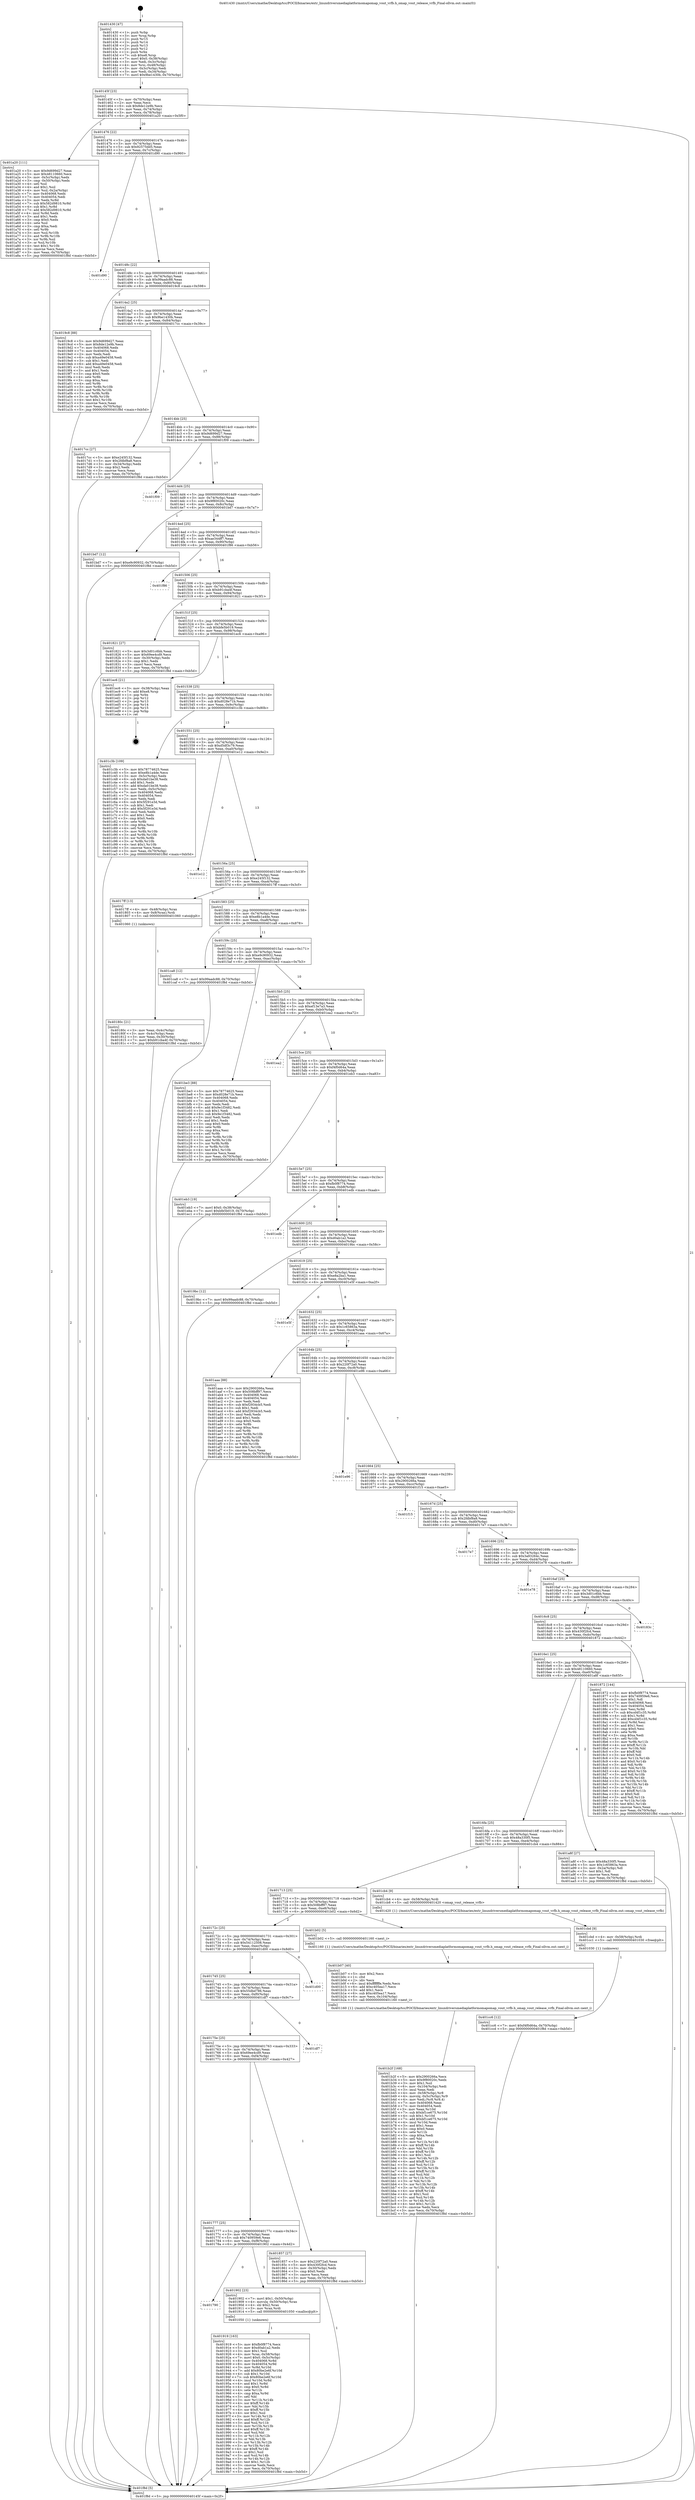 digraph "0x401430" {
  label = "0x401430 (/mnt/c/Users/mathe/Desktop/tcc/POCII/binaries/extr_linuxdriversmediaplatformomapomap_vout_vrfb.h_omap_vout_release_vrfb_Final-ollvm.out::main(0))"
  labelloc = "t"
  node[shape=record]

  Entry [label="",width=0.3,height=0.3,shape=circle,fillcolor=black,style=filled]
  "0x40145f" [label="{
     0x40145f [23]\l
     | [instrs]\l
     &nbsp;&nbsp;0x40145f \<+3\>: mov -0x70(%rbp),%eax\l
     &nbsp;&nbsp;0x401462 \<+2\>: mov %eax,%ecx\l
     &nbsp;&nbsp;0x401464 \<+6\>: sub $0x8de12e9b,%ecx\l
     &nbsp;&nbsp;0x40146a \<+3\>: mov %eax,-0x74(%rbp)\l
     &nbsp;&nbsp;0x40146d \<+3\>: mov %ecx,-0x78(%rbp)\l
     &nbsp;&nbsp;0x401470 \<+6\>: je 0000000000401a20 \<main+0x5f0\>\l
  }"]
  "0x401a20" [label="{
     0x401a20 [111]\l
     | [instrs]\l
     &nbsp;&nbsp;0x401a20 \<+5\>: mov $0x9d699d27,%eax\l
     &nbsp;&nbsp;0x401a25 \<+5\>: mov $0x48110660,%ecx\l
     &nbsp;&nbsp;0x401a2a \<+3\>: mov -0x5c(%rbp),%edx\l
     &nbsp;&nbsp;0x401a2d \<+3\>: cmp -0x50(%rbp),%edx\l
     &nbsp;&nbsp;0x401a30 \<+4\>: setl %sil\l
     &nbsp;&nbsp;0x401a34 \<+4\>: and $0x1,%sil\l
     &nbsp;&nbsp;0x401a38 \<+4\>: mov %sil,-0x2a(%rbp)\l
     &nbsp;&nbsp;0x401a3c \<+7\>: mov 0x404068,%edx\l
     &nbsp;&nbsp;0x401a43 \<+7\>: mov 0x404054,%edi\l
     &nbsp;&nbsp;0x401a4a \<+3\>: mov %edx,%r8d\l
     &nbsp;&nbsp;0x401a4d \<+7\>: sub $0x582d9810,%r8d\l
     &nbsp;&nbsp;0x401a54 \<+4\>: sub $0x1,%r8d\l
     &nbsp;&nbsp;0x401a58 \<+7\>: add $0x582d9810,%r8d\l
     &nbsp;&nbsp;0x401a5f \<+4\>: imul %r8d,%edx\l
     &nbsp;&nbsp;0x401a63 \<+3\>: and $0x1,%edx\l
     &nbsp;&nbsp;0x401a66 \<+3\>: cmp $0x0,%edx\l
     &nbsp;&nbsp;0x401a69 \<+4\>: sete %sil\l
     &nbsp;&nbsp;0x401a6d \<+3\>: cmp $0xa,%edi\l
     &nbsp;&nbsp;0x401a70 \<+4\>: setl %r9b\l
     &nbsp;&nbsp;0x401a74 \<+3\>: mov %sil,%r10b\l
     &nbsp;&nbsp;0x401a77 \<+3\>: and %r9b,%r10b\l
     &nbsp;&nbsp;0x401a7a \<+3\>: xor %r9b,%sil\l
     &nbsp;&nbsp;0x401a7d \<+3\>: or %sil,%r10b\l
     &nbsp;&nbsp;0x401a80 \<+4\>: test $0x1,%r10b\l
     &nbsp;&nbsp;0x401a84 \<+3\>: cmovne %ecx,%eax\l
     &nbsp;&nbsp;0x401a87 \<+3\>: mov %eax,-0x70(%rbp)\l
     &nbsp;&nbsp;0x401a8a \<+5\>: jmp 0000000000401f8d \<main+0xb5d\>\l
  }"]
  "0x401476" [label="{
     0x401476 [22]\l
     | [instrs]\l
     &nbsp;&nbsp;0x401476 \<+5\>: jmp 000000000040147b \<main+0x4b\>\l
     &nbsp;&nbsp;0x40147b \<+3\>: mov -0x74(%rbp),%eax\l
     &nbsp;&nbsp;0x40147e \<+5\>: sub $0x92575dd5,%eax\l
     &nbsp;&nbsp;0x401483 \<+3\>: mov %eax,-0x7c(%rbp)\l
     &nbsp;&nbsp;0x401486 \<+6\>: je 0000000000401d90 \<main+0x960\>\l
  }"]
  Exit [label="",width=0.3,height=0.3,shape=circle,fillcolor=black,style=filled,peripheries=2]
  "0x401d90" [label="{
     0x401d90\l
  }", style=dashed]
  "0x40148c" [label="{
     0x40148c [22]\l
     | [instrs]\l
     &nbsp;&nbsp;0x40148c \<+5\>: jmp 0000000000401491 \<main+0x61\>\l
     &nbsp;&nbsp;0x401491 \<+3\>: mov -0x74(%rbp),%eax\l
     &nbsp;&nbsp;0x401494 \<+5\>: sub $0x99aadc88,%eax\l
     &nbsp;&nbsp;0x401499 \<+3\>: mov %eax,-0x80(%rbp)\l
     &nbsp;&nbsp;0x40149c \<+6\>: je 00000000004019c8 \<main+0x598\>\l
  }"]
  "0x401cc6" [label="{
     0x401cc6 [12]\l
     | [instrs]\l
     &nbsp;&nbsp;0x401cc6 \<+7\>: movl $0xf4f0d64a,-0x70(%rbp)\l
     &nbsp;&nbsp;0x401ccd \<+5\>: jmp 0000000000401f8d \<main+0xb5d\>\l
  }"]
  "0x4019c8" [label="{
     0x4019c8 [88]\l
     | [instrs]\l
     &nbsp;&nbsp;0x4019c8 \<+5\>: mov $0x9d699d27,%eax\l
     &nbsp;&nbsp;0x4019cd \<+5\>: mov $0x8de12e9b,%ecx\l
     &nbsp;&nbsp;0x4019d2 \<+7\>: mov 0x404068,%edx\l
     &nbsp;&nbsp;0x4019d9 \<+7\>: mov 0x404054,%esi\l
     &nbsp;&nbsp;0x4019e0 \<+2\>: mov %edx,%edi\l
     &nbsp;&nbsp;0x4019e2 \<+6\>: sub $0xa49e0458,%edi\l
     &nbsp;&nbsp;0x4019e8 \<+3\>: sub $0x1,%edi\l
     &nbsp;&nbsp;0x4019eb \<+6\>: add $0xa49e0458,%edi\l
     &nbsp;&nbsp;0x4019f1 \<+3\>: imul %edi,%edx\l
     &nbsp;&nbsp;0x4019f4 \<+3\>: and $0x1,%edx\l
     &nbsp;&nbsp;0x4019f7 \<+3\>: cmp $0x0,%edx\l
     &nbsp;&nbsp;0x4019fa \<+4\>: sete %r8b\l
     &nbsp;&nbsp;0x4019fe \<+3\>: cmp $0xa,%esi\l
     &nbsp;&nbsp;0x401a01 \<+4\>: setl %r9b\l
     &nbsp;&nbsp;0x401a05 \<+3\>: mov %r8b,%r10b\l
     &nbsp;&nbsp;0x401a08 \<+3\>: and %r9b,%r10b\l
     &nbsp;&nbsp;0x401a0b \<+3\>: xor %r9b,%r8b\l
     &nbsp;&nbsp;0x401a0e \<+3\>: or %r8b,%r10b\l
     &nbsp;&nbsp;0x401a11 \<+4\>: test $0x1,%r10b\l
     &nbsp;&nbsp;0x401a15 \<+3\>: cmovne %ecx,%eax\l
     &nbsp;&nbsp;0x401a18 \<+3\>: mov %eax,-0x70(%rbp)\l
     &nbsp;&nbsp;0x401a1b \<+5\>: jmp 0000000000401f8d \<main+0xb5d\>\l
  }"]
  "0x4014a2" [label="{
     0x4014a2 [25]\l
     | [instrs]\l
     &nbsp;&nbsp;0x4014a2 \<+5\>: jmp 00000000004014a7 \<main+0x77\>\l
     &nbsp;&nbsp;0x4014a7 \<+3\>: mov -0x74(%rbp),%eax\l
     &nbsp;&nbsp;0x4014aa \<+5\>: sub $0x9be1430b,%eax\l
     &nbsp;&nbsp;0x4014af \<+6\>: mov %eax,-0x84(%rbp)\l
     &nbsp;&nbsp;0x4014b5 \<+6\>: je 00000000004017cc \<main+0x39c\>\l
  }"]
  "0x401cbd" [label="{
     0x401cbd [9]\l
     | [instrs]\l
     &nbsp;&nbsp;0x401cbd \<+4\>: mov -0x58(%rbp),%rdi\l
     &nbsp;&nbsp;0x401cc1 \<+5\>: call 0000000000401030 \<free@plt\>\l
     | [calls]\l
     &nbsp;&nbsp;0x401030 \{1\} (unknown)\l
  }"]
  "0x4017cc" [label="{
     0x4017cc [27]\l
     | [instrs]\l
     &nbsp;&nbsp;0x4017cc \<+5\>: mov $0xe245f132,%eax\l
     &nbsp;&nbsp;0x4017d1 \<+5\>: mov $0x2fdbf8a8,%ecx\l
     &nbsp;&nbsp;0x4017d6 \<+3\>: mov -0x34(%rbp),%edx\l
     &nbsp;&nbsp;0x4017d9 \<+3\>: cmp $0x2,%edx\l
     &nbsp;&nbsp;0x4017dc \<+3\>: cmovne %ecx,%eax\l
     &nbsp;&nbsp;0x4017df \<+3\>: mov %eax,-0x70(%rbp)\l
     &nbsp;&nbsp;0x4017e2 \<+5\>: jmp 0000000000401f8d \<main+0xb5d\>\l
  }"]
  "0x4014bb" [label="{
     0x4014bb [25]\l
     | [instrs]\l
     &nbsp;&nbsp;0x4014bb \<+5\>: jmp 00000000004014c0 \<main+0x90\>\l
     &nbsp;&nbsp;0x4014c0 \<+3\>: mov -0x74(%rbp),%eax\l
     &nbsp;&nbsp;0x4014c3 \<+5\>: sub $0x9d699d27,%eax\l
     &nbsp;&nbsp;0x4014c8 \<+6\>: mov %eax,-0x88(%rbp)\l
     &nbsp;&nbsp;0x4014ce \<+6\>: je 0000000000401f09 \<main+0xad9\>\l
  }"]
  "0x401f8d" [label="{
     0x401f8d [5]\l
     | [instrs]\l
     &nbsp;&nbsp;0x401f8d \<+5\>: jmp 000000000040145f \<main+0x2f\>\l
  }"]
  "0x401430" [label="{
     0x401430 [47]\l
     | [instrs]\l
     &nbsp;&nbsp;0x401430 \<+1\>: push %rbp\l
     &nbsp;&nbsp;0x401431 \<+3\>: mov %rsp,%rbp\l
     &nbsp;&nbsp;0x401434 \<+2\>: push %r15\l
     &nbsp;&nbsp;0x401436 \<+2\>: push %r14\l
     &nbsp;&nbsp;0x401438 \<+2\>: push %r13\l
     &nbsp;&nbsp;0x40143a \<+2\>: push %r12\l
     &nbsp;&nbsp;0x40143c \<+1\>: push %rbx\l
     &nbsp;&nbsp;0x40143d \<+7\>: sub $0xe8,%rsp\l
     &nbsp;&nbsp;0x401444 \<+7\>: movl $0x0,-0x38(%rbp)\l
     &nbsp;&nbsp;0x40144b \<+3\>: mov %edi,-0x3c(%rbp)\l
     &nbsp;&nbsp;0x40144e \<+4\>: mov %rsi,-0x48(%rbp)\l
     &nbsp;&nbsp;0x401452 \<+3\>: mov -0x3c(%rbp),%edi\l
     &nbsp;&nbsp;0x401455 \<+3\>: mov %edi,-0x34(%rbp)\l
     &nbsp;&nbsp;0x401458 \<+7\>: movl $0x9be1430b,-0x70(%rbp)\l
  }"]
  "0x401b2f" [label="{
     0x401b2f [168]\l
     | [instrs]\l
     &nbsp;&nbsp;0x401b2f \<+5\>: mov $0x2900266a,%ecx\l
     &nbsp;&nbsp;0x401b34 \<+5\>: mov $0x9f80020c,%edx\l
     &nbsp;&nbsp;0x401b39 \<+3\>: mov $0x1,%sil\l
     &nbsp;&nbsp;0x401b3c \<+6\>: mov -0x104(%rbp),%edi\l
     &nbsp;&nbsp;0x401b42 \<+3\>: imul %eax,%edi\l
     &nbsp;&nbsp;0x401b45 \<+4\>: mov -0x58(%rbp),%r8\l
     &nbsp;&nbsp;0x401b49 \<+4\>: movslq -0x5c(%rbp),%r9\l
     &nbsp;&nbsp;0x401b4d \<+4\>: mov %edi,(%r8,%r9,4)\l
     &nbsp;&nbsp;0x401b51 \<+7\>: mov 0x404068,%eax\l
     &nbsp;&nbsp;0x401b58 \<+7\>: mov 0x404054,%edi\l
     &nbsp;&nbsp;0x401b5f \<+3\>: mov %eax,%r10d\l
     &nbsp;&nbsp;0x401b62 \<+7\>: sub $0xbf1ce675,%r10d\l
     &nbsp;&nbsp;0x401b69 \<+4\>: sub $0x1,%r10d\l
     &nbsp;&nbsp;0x401b6d \<+7\>: add $0xbf1ce675,%r10d\l
     &nbsp;&nbsp;0x401b74 \<+4\>: imul %r10d,%eax\l
     &nbsp;&nbsp;0x401b78 \<+3\>: and $0x1,%eax\l
     &nbsp;&nbsp;0x401b7b \<+3\>: cmp $0x0,%eax\l
     &nbsp;&nbsp;0x401b7e \<+4\>: sete %r11b\l
     &nbsp;&nbsp;0x401b82 \<+3\>: cmp $0xa,%edi\l
     &nbsp;&nbsp;0x401b85 \<+3\>: setl %bl\l
     &nbsp;&nbsp;0x401b88 \<+3\>: mov %r11b,%r14b\l
     &nbsp;&nbsp;0x401b8b \<+4\>: xor $0xff,%r14b\l
     &nbsp;&nbsp;0x401b8f \<+3\>: mov %bl,%r15b\l
     &nbsp;&nbsp;0x401b92 \<+4\>: xor $0xff,%r15b\l
     &nbsp;&nbsp;0x401b96 \<+4\>: xor $0x1,%sil\l
     &nbsp;&nbsp;0x401b9a \<+3\>: mov %r14b,%r12b\l
     &nbsp;&nbsp;0x401b9d \<+4\>: and $0xff,%r12b\l
     &nbsp;&nbsp;0x401ba1 \<+3\>: and %sil,%r11b\l
     &nbsp;&nbsp;0x401ba4 \<+3\>: mov %r15b,%r13b\l
     &nbsp;&nbsp;0x401ba7 \<+4\>: and $0xff,%r13b\l
     &nbsp;&nbsp;0x401bab \<+3\>: and %sil,%bl\l
     &nbsp;&nbsp;0x401bae \<+3\>: or %r11b,%r12b\l
     &nbsp;&nbsp;0x401bb1 \<+3\>: or %bl,%r13b\l
     &nbsp;&nbsp;0x401bb4 \<+3\>: xor %r13b,%r12b\l
     &nbsp;&nbsp;0x401bb7 \<+3\>: or %r15b,%r14b\l
     &nbsp;&nbsp;0x401bba \<+4\>: xor $0xff,%r14b\l
     &nbsp;&nbsp;0x401bbe \<+4\>: or $0x1,%sil\l
     &nbsp;&nbsp;0x401bc2 \<+3\>: and %sil,%r14b\l
     &nbsp;&nbsp;0x401bc5 \<+3\>: or %r14b,%r12b\l
     &nbsp;&nbsp;0x401bc8 \<+4\>: test $0x1,%r12b\l
     &nbsp;&nbsp;0x401bcc \<+3\>: cmovne %edx,%ecx\l
     &nbsp;&nbsp;0x401bcf \<+3\>: mov %ecx,-0x70(%rbp)\l
     &nbsp;&nbsp;0x401bd2 \<+5\>: jmp 0000000000401f8d \<main+0xb5d\>\l
  }"]
  "0x401f09" [label="{
     0x401f09\l
  }", style=dashed]
  "0x4014d4" [label="{
     0x4014d4 [25]\l
     | [instrs]\l
     &nbsp;&nbsp;0x4014d4 \<+5\>: jmp 00000000004014d9 \<main+0xa9\>\l
     &nbsp;&nbsp;0x4014d9 \<+3\>: mov -0x74(%rbp),%eax\l
     &nbsp;&nbsp;0x4014dc \<+5\>: sub $0x9f80020c,%eax\l
     &nbsp;&nbsp;0x4014e1 \<+6\>: mov %eax,-0x8c(%rbp)\l
     &nbsp;&nbsp;0x4014e7 \<+6\>: je 0000000000401bd7 \<main+0x7a7\>\l
  }"]
  "0x401b07" [label="{
     0x401b07 [40]\l
     | [instrs]\l
     &nbsp;&nbsp;0x401b07 \<+5\>: mov $0x2,%ecx\l
     &nbsp;&nbsp;0x401b0c \<+1\>: cltd\l
     &nbsp;&nbsp;0x401b0d \<+2\>: idiv %ecx\l
     &nbsp;&nbsp;0x401b0f \<+6\>: imul $0xfffffffe,%edx,%ecx\l
     &nbsp;&nbsp;0x401b15 \<+6\>: add $0xc405ea17,%ecx\l
     &nbsp;&nbsp;0x401b1b \<+3\>: add $0x1,%ecx\l
     &nbsp;&nbsp;0x401b1e \<+6\>: sub $0xc405ea17,%ecx\l
     &nbsp;&nbsp;0x401b24 \<+6\>: mov %ecx,-0x104(%rbp)\l
     &nbsp;&nbsp;0x401b2a \<+5\>: call 0000000000401160 \<next_i\>\l
     | [calls]\l
     &nbsp;&nbsp;0x401160 \{1\} (/mnt/c/Users/mathe/Desktop/tcc/POCII/binaries/extr_linuxdriversmediaplatformomapomap_vout_vrfb.h_omap_vout_release_vrfb_Final-ollvm.out::next_i)\l
  }"]
  "0x401bd7" [label="{
     0x401bd7 [12]\l
     | [instrs]\l
     &nbsp;&nbsp;0x401bd7 \<+7\>: movl $0xe9c90932,-0x70(%rbp)\l
     &nbsp;&nbsp;0x401bde \<+5\>: jmp 0000000000401f8d \<main+0xb5d\>\l
  }"]
  "0x4014ed" [label="{
     0x4014ed [25]\l
     | [instrs]\l
     &nbsp;&nbsp;0x4014ed \<+5\>: jmp 00000000004014f2 \<main+0xc2\>\l
     &nbsp;&nbsp;0x4014f2 \<+3\>: mov -0x74(%rbp),%eax\l
     &nbsp;&nbsp;0x4014f5 \<+5\>: sub $0xae344ff7,%eax\l
     &nbsp;&nbsp;0x4014fa \<+6\>: mov %eax,-0x90(%rbp)\l
     &nbsp;&nbsp;0x401500 \<+6\>: je 0000000000401f86 \<main+0xb56\>\l
  }"]
  "0x401919" [label="{
     0x401919 [163]\l
     | [instrs]\l
     &nbsp;&nbsp;0x401919 \<+5\>: mov $0xfb0f8774,%ecx\l
     &nbsp;&nbsp;0x40191e \<+5\>: mov $0xd0ab1a2,%edx\l
     &nbsp;&nbsp;0x401923 \<+3\>: mov $0x1,%sil\l
     &nbsp;&nbsp;0x401926 \<+4\>: mov %rax,-0x58(%rbp)\l
     &nbsp;&nbsp;0x40192a \<+7\>: movl $0x0,-0x5c(%rbp)\l
     &nbsp;&nbsp;0x401931 \<+8\>: mov 0x404068,%r8d\l
     &nbsp;&nbsp;0x401939 \<+8\>: mov 0x404054,%r9d\l
     &nbsp;&nbsp;0x401941 \<+3\>: mov %r8d,%r10d\l
     &nbsp;&nbsp;0x401944 \<+7\>: add $0x80be2e6f,%r10d\l
     &nbsp;&nbsp;0x40194b \<+4\>: sub $0x1,%r10d\l
     &nbsp;&nbsp;0x40194f \<+7\>: sub $0x80be2e6f,%r10d\l
     &nbsp;&nbsp;0x401956 \<+4\>: imul %r10d,%r8d\l
     &nbsp;&nbsp;0x40195a \<+4\>: and $0x1,%r8d\l
     &nbsp;&nbsp;0x40195e \<+4\>: cmp $0x0,%r8d\l
     &nbsp;&nbsp;0x401962 \<+4\>: sete %r11b\l
     &nbsp;&nbsp;0x401966 \<+4\>: cmp $0xa,%r9d\l
     &nbsp;&nbsp;0x40196a \<+3\>: setl %bl\l
     &nbsp;&nbsp;0x40196d \<+3\>: mov %r11b,%r14b\l
     &nbsp;&nbsp;0x401970 \<+4\>: xor $0xff,%r14b\l
     &nbsp;&nbsp;0x401974 \<+3\>: mov %bl,%r15b\l
     &nbsp;&nbsp;0x401977 \<+4\>: xor $0xff,%r15b\l
     &nbsp;&nbsp;0x40197b \<+4\>: xor $0x1,%sil\l
     &nbsp;&nbsp;0x40197f \<+3\>: mov %r14b,%r12b\l
     &nbsp;&nbsp;0x401982 \<+4\>: and $0xff,%r12b\l
     &nbsp;&nbsp;0x401986 \<+3\>: and %sil,%r11b\l
     &nbsp;&nbsp;0x401989 \<+3\>: mov %r15b,%r13b\l
     &nbsp;&nbsp;0x40198c \<+4\>: and $0xff,%r13b\l
     &nbsp;&nbsp;0x401990 \<+3\>: and %sil,%bl\l
     &nbsp;&nbsp;0x401993 \<+3\>: or %r11b,%r12b\l
     &nbsp;&nbsp;0x401996 \<+3\>: or %bl,%r13b\l
     &nbsp;&nbsp;0x401999 \<+3\>: xor %r13b,%r12b\l
     &nbsp;&nbsp;0x40199c \<+3\>: or %r15b,%r14b\l
     &nbsp;&nbsp;0x40199f \<+4\>: xor $0xff,%r14b\l
     &nbsp;&nbsp;0x4019a3 \<+4\>: or $0x1,%sil\l
     &nbsp;&nbsp;0x4019a7 \<+3\>: and %sil,%r14b\l
     &nbsp;&nbsp;0x4019aa \<+3\>: or %r14b,%r12b\l
     &nbsp;&nbsp;0x4019ad \<+4\>: test $0x1,%r12b\l
     &nbsp;&nbsp;0x4019b1 \<+3\>: cmovne %edx,%ecx\l
     &nbsp;&nbsp;0x4019b4 \<+3\>: mov %ecx,-0x70(%rbp)\l
     &nbsp;&nbsp;0x4019b7 \<+5\>: jmp 0000000000401f8d \<main+0xb5d\>\l
  }"]
  "0x401f86" [label="{
     0x401f86\l
  }", style=dashed]
  "0x401506" [label="{
     0x401506 [25]\l
     | [instrs]\l
     &nbsp;&nbsp;0x401506 \<+5\>: jmp 000000000040150b \<main+0xdb\>\l
     &nbsp;&nbsp;0x40150b \<+3\>: mov -0x74(%rbp),%eax\l
     &nbsp;&nbsp;0x40150e \<+5\>: sub $0xb91cba4f,%eax\l
     &nbsp;&nbsp;0x401513 \<+6\>: mov %eax,-0x94(%rbp)\l
     &nbsp;&nbsp;0x401519 \<+6\>: je 0000000000401821 \<main+0x3f1\>\l
  }"]
  "0x401790" [label="{
     0x401790\l
  }", style=dashed]
  "0x401821" [label="{
     0x401821 [27]\l
     | [instrs]\l
     &nbsp;&nbsp;0x401821 \<+5\>: mov $0x3d01c6bb,%eax\l
     &nbsp;&nbsp;0x401826 \<+5\>: mov $0x69ee4cd9,%ecx\l
     &nbsp;&nbsp;0x40182b \<+3\>: mov -0x30(%rbp),%edx\l
     &nbsp;&nbsp;0x40182e \<+3\>: cmp $0x1,%edx\l
     &nbsp;&nbsp;0x401831 \<+3\>: cmovl %ecx,%eax\l
     &nbsp;&nbsp;0x401834 \<+3\>: mov %eax,-0x70(%rbp)\l
     &nbsp;&nbsp;0x401837 \<+5\>: jmp 0000000000401f8d \<main+0xb5d\>\l
  }"]
  "0x40151f" [label="{
     0x40151f [25]\l
     | [instrs]\l
     &nbsp;&nbsp;0x40151f \<+5\>: jmp 0000000000401524 \<main+0xf4\>\l
     &nbsp;&nbsp;0x401524 \<+3\>: mov -0x74(%rbp),%eax\l
     &nbsp;&nbsp;0x401527 \<+5\>: sub $0xbfe5b019,%eax\l
     &nbsp;&nbsp;0x40152c \<+6\>: mov %eax,-0x98(%rbp)\l
     &nbsp;&nbsp;0x401532 \<+6\>: je 0000000000401ec6 \<main+0xa96\>\l
  }"]
  "0x401902" [label="{
     0x401902 [23]\l
     | [instrs]\l
     &nbsp;&nbsp;0x401902 \<+7\>: movl $0x1,-0x50(%rbp)\l
     &nbsp;&nbsp;0x401909 \<+4\>: movslq -0x50(%rbp),%rax\l
     &nbsp;&nbsp;0x40190d \<+4\>: shl $0x2,%rax\l
     &nbsp;&nbsp;0x401911 \<+3\>: mov %rax,%rdi\l
     &nbsp;&nbsp;0x401914 \<+5\>: call 0000000000401050 \<malloc@plt\>\l
     | [calls]\l
     &nbsp;&nbsp;0x401050 \{1\} (unknown)\l
  }"]
  "0x401ec6" [label="{
     0x401ec6 [21]\l
     | [instrs]\l
     &nbsp;&nbsp;0x401ec6 \<+3\>: mov -0x38(%rbp),%eax\l
     &nbsp;&nbsp;0x401ec9 \<+7\>: add $0xe8,%rsp\l
     &nbsp;&nbsp;0x401ed0 \<+1\>: pop %rbx\l
     &nbsp;&nbsp;0x401ed1 \<+2\>: pop %r12\l
     &nbsp;&nbsp;0x401ed3 \<+2\>: pop %r13\l
     &nbsp;&nbsp;0x401ed5 \<+2\>: pop %r14\l
     &nbsp;&nbsp;0x401ed7 \<+2\>: pop %r15\l
     &nbsp;&nbsp;0x401ed9 \<+1\>: pop %rbp\l
     &nbsp;&nbsp;0x401eda \<+1\>: ret\l
  }"]
  "0x401538" [label="{
     0x401538 [25]\l
     | [instrs]\l
     &nbsp;&nbsp;0x401538 \<+5\>: jmp 000000000040153d \<main+0x10d\>\l
     &nbsp;&nbsp;0x40153d \<+3\>: mov -0x74(%rbp),%eax\l
     &nbsp;&nbsp;0x401540 \<+5\>: sub $0xd028e71b,%eax\l
     &nbsp;&nbsp;0x401545 \<+6\>: mov %eax,-0x9c(%rbp)\l
     &nbsp;&nbsp;0x40154b \<+6\>: je 0000000000401c3b \<main+0x80b\>\l
  }"]
  "0x401777" [label="{
     0x401777 [25]\l
     | [instrs]\l
     &nbsp;&nbsp;0x401777 \<+5\>: jmp 000000000040177c \<main+0x34c\>\l
     &nbsp;&nbsp;0x40177c \<+3\>: mov -0x74(%rbp),%eax\l
     &nbsp;&nbsp;0x40177f \<+5\>: sub $0x740959e6,%eax\l
     &nbsp;&nbsp;0x401784 \<+6\>: mov %eax,-0xf8(%rbp)\l
     &nbsp;&nbsp;0x40178a \<+6\>: je 0000000000401902 \<main+0x4d2\>\l
  }"]
  "0x401c3b" [label="{
     0x401c3b [109]\l
     | [instrs]\l
     &nbsp;&nbsp;0x401c3b \<+5\>: mov $0x78774625,%eax\l
     &nbsp;&nbsp;0x401c40 \<+5\>: mov $0xe8b1a4de,%ecx\l
     &nbsp;&nbsp;0x401c45 \<+3\>: mov -0x5c(%rbp),%edx\l
     &nbsp;&nbsp;0x401c48 \<+6\>: sub $0xda01be38,%edx\l
     &nbsp;&nbsp;0x401c4e \<+3\>: add $0x1,%edx\l
     &nbsp;&nbsp;0x401c51 \<+6\>: add $0xda01be38,%edx\l
     &nbsp;&nbsp;0x401c57 \<+3\>: mov %edx,-0x5c(%rbp)\l
     &nbsp;&nbsp;0x401c5a \<+7\>: mov 0x404068,%edx\l
     &nbsp;&nbsp;0x401c61 \<+7\>: mov 0x404054,%esi\l
     &nbsp;&nbsp;0x401c68 \<+2\>: mov %edx,%edi\l
     &nbsp;&nbsp;0x401c6a \<+6\>: sub $0x5f291e3d,%edi\l
     &nbsp;&nbsp;0x401c70 \<+3\>: sub $0x1,%edi\l
     &nbsp;&nbsp;0x401c73 \<+6\>: add $0x5f291e3d,%edi\l
     &nbsp;&nbsp;0x401c79 \<+3\>: imul %edi,%edx\l
     &nbsp;&nbsp;0x401c7c \<+3\>: and $0x1,%edx\l
     &nbsp;&nbsp;0x401c7f \<+3\>: cmp $0x0,%edx\l
     &nbsp;&nbsp;0x401c82 \<+4\>: sete %r8b\l
     &nbsp;&nbsp;0x401c86 \<+3\>: cmp $0xa,%esi\l
     &nbsp;&nbsp;0x401c89 \<+4\>: setl %r9b\l
     &nbsp;&nbsp;0x401c8d \<+3\>: mov %r8b,%r10b\l
     &nbsp;&nbsp;0x401c90 \<+3\>: and %r9b,%r10b\l
     &nbsp;&nbsp;0x401c93 \<+3\>: xor %r9b,%r8b\l
     &nbsp;&nbsp;0x401c96 \<+3\>: or %r8b,%r10b\l
     &nbsp;&nbsp;0x401c99 \<+4\>: test $0x1,%r10b\l
     &nbsp;&nbsp;0x401c9d \<+3\>: cmovne %ecx,%eax\l
     &nbsp;&nbsp;0x401ca0 \<+3\>: mov %eax,-0x70(%rbp)\l
     &nbsp;&nbsp;0x401ca3 \<+5\>: jmp 0000000000401f8d \<main+0xb5d\>\l
  }"]
  "0x401551" [label="{
     0x401551 [25]\l
     | [instrs]\l
     &nbsp;&nbsp;0x401551 \<+5\>: jmp 0000000000401556 \<main+0x126\>\l
     &nbsp;&nbsp;0x401556 \<+3\>: mov -0x74(%rbp),%eax\l
     &nbsp;&nbsp;0x401559 \<+5\>: sub $0xd5df3c79,%eax\l
     &nbsp;&nbsp;0x40155e \<+6\>: mov %eax,-0xa0(%rbp)\l
     &nbsp;&nbsp;0x401564 \<+6\>: je 0000000000401e12 \<main+0x9e2\>\l
  }"]
  "0x401857" [label="{
     0x401857 [27]\l
     | [instrs]\l
     &nbsp;&nbsp;0x401857 \<+5\>: mov $0x220f72a0,%eax\l
     &nbsp;&nbsp;0x40185c \<+5\>: mov $0x430f2fcd,%ecx\l
     &nbsp;&nbsp;0x401861 \<+3\>: mov -0x30(%rbp),%edx\l
     &nbsp;&nbsp;0x401864 \<+3\>: cmp $0x0,%edx\l
     &nbsp;&nbsp;0x401867 \<+3\>: cmove %ecx,%eax\l
     &nbsp;&nbsp;0x40186a \<+3\>: mov %eax,-0x70(%rbp)\l
     &nbsp;&nbsp;0x40186d \<+5\>: jmp 0000000000401f8d \<main+0xb5d\>\l
  }"]
  "0x401e12" [label="{
     0x401e12\l
  }", style=dashed]
  "0x40156a" [label="{
     0x40156a [25]\l
     | [instrs]\l
     &nbsp;&nbsp;0x40156a \<+5\>: jmp 000000000040156f \<main+0x13f\>\l
     &nbsp;&nbsp;0x40156f \<+3\>: mov -0x74(%rbp),%eax\l
     &nbsp;&nbsp;0x401572 \<+5\>: sub $0xe245f132,%eax\l
     &nbsp;&nbsp;0x401577 \<+6\>: mov %eax,-0xa4(%rbp)\l
     &nbsp;&nbsp;0x40157d \<+6\>: je 00000000004017ff \<main+0x3cf\>\l
  }"]
  "0x40175e" [label="{
     0x40175e [25]\l
     | [instrs]\l
     &nbsp;&nbsp;0x40175e \<+5\>: jmp 0000000000401763 \<main+0x333\>\l
     &nbsp;&nbsp;0x401763 \<+3\>: mov -0x74(%rbp),%eax\l
     &nbsp;&nbsp;0x401766 \<+5\>: sub $0x69ee4cd9,%eax\l
     &nbsp;&nbsp;0x40176b \<+6\>: mov %eax,-0xf4(%rbp)\l
     &nbsp;&nbsp;0x401771 \<+6\>: je 0000000000401857 \<main+0x427\>\l
  }"]
  "0x4017ff" [label="{
     0x4017ff [13]\l
     | [instrs]\l
     &nbsp;&nbsp;0x4017ff \<+4\>: mov -0x48(%rbp),%rax\l
     &nbsp;&nbsp;0x401803 \<+4\>: mov 0x8(%rax),%rdi\l
     &nbsp;&nbsp;0x401807 \<+5\>: call 0000000000401060 \<atoi@plt\>\l
     | [calls]\l
     &nbsp;&nbsp;0x401060 \{1\} (unknown)\l
  }"]
  "0x401583" [label="{
     0x401583 [25]\l
     | [instrs]\l
     &nbsp;&nbsp;0x401583 \<+5\>: jmp 0000000000401588 \<main+0x158\>\l
     &nbsp;&nbsp;0x401588 \<+3\>: mov -0x74(%rbp),%eax\l
     &nbsp;&nbsp;0x40158b \<+5\>: sub $0xe8b1a4de,%eax\l
     &nbsp;&nbsp;0x401590 \<+6\>: mov %eax,-0xa8(%rbp)\l
     &nbsp;&nbsp;0x401596 \<+6\>: je 0000000000401ca8 \<main+0x878\>\l
  }"]
  "0x40180c" [label="{
     0x40180c [21]\l
     | [instrs]\l
     &nbsp;&nbsp;0x40180c \<+3\>: mov %eax,-0x4c(%rbp)\l
     &nbsp;&nbsp;0x40180f \<+3\>: mov -0x4c(%rbp),%eax\l
     &nbsp;&nbsp;0x401812 \<+3\>: mov %eax,-0x30(%rbp)\l
     &nbsp;&nbsp;0x401815 \<+7\>: movl $0xb91cba4f,-0x70(%rbp)\l
     &nbsp;&nbsp;0x40181c \<+5\>: jmp 0000000000401f8d \<main+0xb5d\>\l
  }"]
  "0x401df7" [label="{
     0x401df7\l
  }", style=dashed]
  "0x401ca8" [label="{
     0x401ca8 [12]\l
     | [instrs]\l
     &nbsp;&nbsp;0x401ca8 \<+7\>: movl $0x99aadc88,-0x70(%rbp)\l
     &nbsp;&nbsp;0x401caf \<+5\>: jmp 0000000000401f8d \<main+0xb5d\>\l
  }"]
  "0x40159c" [label="{
     0x40159c [25]\l
     | [instrs]\l
     &nbsp;&nbsp;0x40159c \<+5\>: jmp 00000000004015a1 \<main+0x171\>\l
     &nbsp;&nbsp;0x4015a1 \<+3\>: mov -0x74(%rbp),%eax\l
     &nbsp;&nbsp;0x4015a4 \<+5\>: sub $0xe9c90932,%eax\l
     &nbsp;&nbsp;0x4015a9 \<+6\>: mov %eax,-0xac(%rbp)\l
     &nbsp;&nbsp;0x4015af \<+6\>: je 0000000000401be3 \<main+0x7b3\>\l
  }"]
  "0x401745" [label="{
     0x401745 [25]\l
     | [instrs]\l
     &nbsp;&nbsp;0x401745 \<+5\>: jmp 000000000040174a \<main+0x31a\>\l
     &nbsp;&nbsp;0x40174a \<+3\>: mov -0x74(%rbp),%eax\l
     &nbsp;&nbsp;0x40174d \<+5\>: sub $0x55dbd786,%eax\l
     &nbsp;&nbsp;0x401752 \<+6\>: mov %eax,-0xf0(%rbp)\l
     &nbsp;&nbsp;0x401758 \<+6\>: je 0000000000401df7 \<main+0x9c7\>\l
  }"]
  "0x401be3" [label="{
     0x401be3 [88]\l
     | [instrs]\l
     &nbsp;&nbsp;0x401be3 \<+5\>: mov $0x78774625,%eax\l
     &nbsp;&nbsp;0x401be8 \<+5\>: mov $0xd028e71b,%ecx\l
     &nbsp;&nbsp;0x401bed \<+7\>: mov 0x404068,%edx\l
     &nbsp;&nbsp;0x401bf4 \<+7\>: mov 0x404054,%esi\l
     &nbsp;&nbsp;0x401bfb \<+2\>: mov %edx,%edi\l
     &nbsp;&nbsp;0x401bfd \<+6\>: add $0x9e1f3482,%edi\l
     &nbsp;&nbsp;0x401c03 \<+3\>: sub $0x1,%edi\l
     &nbsp;&nbsp;0x401c06 \<+6\>: sub $0x9e1f3482,%edi\l
     &nbsp;&nbsp;0x401c0c \<+3\>: imul %edi,%edx\l
     &nbsp;&nbsp;0x401c0f \<+3\>: and $0x1,%edx\l
     &nbsp;&nbsp;0x401c12 \<+3\>: cmp $0x0,%edx\l
     &nbsp;&nbsp;0x401c15 \<+4\>: sete %r8b\l
     &nbsp;&nbsp;0x401c19 \<+3\>: cmp $0xa,%esi\l
     &nbsp;&nbsp;0x401c1c \<+4\>: setl %r9b\l
     &nbsp;&nbsp;0x401c20 \<+3\>: mov %r8b,%r10b\l
     &nbsp;&nbsp;0x401c23 \<+3\>: and %r9b,%r10b\l
     &nbsp;&nbsp;0x401c26 \<+3\>: xor %r9b,%r8b\l
     &nbsp;&nbsp;0x401c29 \<+3\>: or %r8b,%r10b\l
     &nbsp;&nbsp;0x401c2c \<+4\>: test $0x1,%r10b\l
     &nbsp;&nbsp;0x401c30 \<+3\>: cmovne %ecx,%eax\l
     &nbsp;&nbsp;0x401c33 \<+3\>: mov %eax,-0x70(%rbp)\l
     &nbsp;&nbsp;0x401c36 \<+5\>: jmp 0000000000401f8d \<main+0xb5d\>\l
  }"]
  "0x4015b5" [label="{
     0x4015b5 [25]\l
     | [instrs]\l
     &nbsp;&nbsp;0x4015b5 \<+5\>: jmp 00000000004015ba \<main+0x18a\>\l
     &nbsp;&nbsp;0x4015ba \<+3\>: mov -0x74(%rbp),%eax\l
     &nbsp;&nbsp;0x4015bd \<+5\>: sub $0xef13e7a3,%eax\l
     &nbsp;&nbsp;0x4015c2 \<+6\>: mov %eax,-0xb0(%rbp)\l
     &nbsp;&nbsp;0x4015c8 \<+6\>: je 0000000000401ea2 \<main+0xa72\>\l
  }"]
  "0x401d00" [label="{
     0x401d00\l
  }", style=dashed]
  "0x401ea2" [label="{
     0x401ea2\l
  }", style=dashed]
  "0x4015ce" [label="{
     0x4015ce [25]\l
     | [instrs]\l
     &nbsp;&nbsp;0x4015ce \<+5\>: jmp 00000000004015d3 \<main+0x1a3\>\l
     &nbsp;&nbsp;0x4015d3 \<+3\>: mov -0x74(%rbp),%eax\l
     &nbsp;&nbsp;0x4015d6 \<+5\>: sub $0xf4f0d64a,%eax\l
     &nbsp;&nbsp;0x4015db \<+6\>: mov %eax,-0xb4(%rbp)\l
     &nbsp;&nbsp;0x4015e1 \<+6\>: je 0000000000401eb3 \<main+0xa83\>\l
  }"]
  "0x40172c" [label="{
     0x40172c [25]\l
     | [instrs]\l
     &nbsp;&nbsp;0x40172c \<+5\>: jmp 0000000000401731 \<main+0x301\>\l
     &nbsp;&nbsp;0x401731 \<+3\>: mov -0x74(%rbp),%eax\l
     &nbsp;&nbsp;0x401734 \<+5\>: sub $0x54112508,%eax\l
     &nbsp;&nbsp;0x401739 \<+6\>: mov %eax,-0xec(%rbp)\l
     &nbsp;&nbsp;0x40173f \<+6\>: je 0000000000401d00 \<main+0x8d0\>\l
  }"]
  "0x401eb3" [label="{
     0x401eb3 [19]\l
     | [instrs]\l
     &nbsp;&nbsp;0x401eb3 \<+7\>: movl $0x0,-0x38(%rbp)\l
     &nbsp;&nbsp;0x401eba \<+7\>: movl $0xbfe5b019,-0x70(%rbp)\l
     &nbsp;&nbsp;0x401ec1 \<+5\>: jmp 0000000000401f8d \<main+0xb5d\>\l
  }"]
  "0x4015e7" [label="{
     0x4015e7 [25]\l
     | [instrs]\l
     &nbsp;&nbsp;0x4015e7 \<+5\>: jmp 00000000004015ec \<main+0x1bc\>\l
     &nbsp;&nbsp;0x4015ec \<+3\>: mov -0x74(%rbp),%eax\l
     &nbsp;&nbsp;0x4015ef \<+5\>: sub $0xfb0f8774,%eax\l
     &nbsp;&nbsp;0x4015f4 \<+6\>: mov %eax,-0xb8(%rbp)\l
     &nbsp;&nbsp;0x4015fa \<+6\>: je 0000000000401edb \<main+0xaab\>\l
  }"]
  "0x401b02" [label="{
     0x401b02 [5]\l
     | [instrs]\l
     &nbsp;&nbsp;0x401b02 \<+5\>: call 0000000000401160 \<next_i\>\l
     | [calls]\l
     &nbsp;&nbsp;0x401160 \{1\} (/mnt/c/Users/mathe/Desktop/tcc/POCII/binaries/extr_linuxdriversmediaplatformomapomap_vout_vrfb.h_omap_vout_release_vrfb_Final-ollvm.out::next_i)\l
  }"]
  "0x401edb" [label="{
     0x401edb\l
  }", style=dashed]
  "0x401600" [label="{
     0x401600 [25]\l
     | [instrs]\l
     &nbsp;&nbsp;0x401600 \<+5\>: jmp 0000000000401605 \<main+0x1d5\>\l
     &nbsp;&nbsp;0x401605 \<+3\>: mov -0x74(%rbp),%eax\l
     &nbsp;&nbsp;0x401608 \<+5\>: sub $0xd0ab1a2,%eax\l
     &nbsp;&nbsp;0x40160d \<+6\>: mov %eax,-0xbc(%rbp)\l
     &nbsp;&nbsp;0x401613 \<+6\>: je 00000000004019bc \<main+0x58c\>\l
  }"]
  "0x401713" [label="{
     0x401713 [25]\l
     | [instrs]\l
     &nbsp;&nbsp;0x401713 \<+5\>: jmp 0000000000401718 \<main+0x2e8\>\l
     &nbsp;&nbsp;0x401718 \<+3\>: mov -0x74(%rbp),%eax\l
     &nbsp;&nbsp;0x40171b \<+5\>: sub $0x508bff97,%eax\l
     &nbsp;&nbsp;0x401720 \<+6\>: mov %eax,-0xe8(%rbp)\l
     &nbsp;&nbsp;0x401726 \<+6\>: je 0000000000401b02 \<main+0x6d2\>\l
  }"]
  "0x4019bc" [label="{
     0x4019bc [12]\l
     | [instrs]\l
     &nbsp;&nbsp;0x4019bc \<+7\>: movl $0x99aadc88,-0x70(%rbp)\l
     &nbsp;&nbsp;0x4019c3 \<+5\>: jmp 0000000000401f8d \<main+0xb5d\>\l
  }"]
  "0x401619" [label="{
     0x401619 [25]\l
     | [instrs]\l
     &nbsp;&nbsp;0x401619 \<+5\>: jmp 000000000040161e \<main+0x1ee\>\l
     &nbsp;&nbsp;0x40161e \<+3\>: mov -0x74(%rbp),%eax\l
     &nbsp;&nbsp;0x401621 \<+5\>: sub $0xe8a2ba1,%eax\l
     &nbsp;&nbsp;0x401626 \<+6\>: mov %eax,-0xc0(%rbp)\l
     &nbsp;&nbsp;0x40162c \<+6\>: je 0000000000401e5f \<main+0xa2f\>\l
  }"]
  "0x401cb4" [label="{
     0x401cb4 [9]\l
     | [instrs]\l
     &nbsp;&nbsp;0x401cb4 \<+4\>: mov -0x58(%rbp),%rdi\l
     &nbsp;&nbsp;0x401cb8 \<+5\>: call 0000000000401420 \<omap_vout_release_vrfb\>\l
     | [calls]\l
     &nbsp;&nbsp;0x401420 \{1\} (/mnt/c/Users/mathe/Desktop/tcc/POCII/binaries/extr_linuxdriversmediaplatformomapomap_vout_vrfb.h_omap_vout_release_vrfb_Final-ollvm.out::omap_vout_release_vrfb)\l
  }"]
  "0x401e5f" [label="{
     0x401e5f\l
  }", style=dashed]
  "0x401632" [label="{
     0x401632 [25]\l
     | [instrs]\l
     &nbsp;&nbsp;0x401632 \<+5\>: jmp 0000000000401637 \<main+0x207\>\l
     &nbsp;&nbsp;0x401637 \<+3\>: mov -0x74(%rbp),%eax\l
     &nbsp;&nbsp;0x40163a \<+5\>: sub $0x1c65863a,%eax\l
     &nbsp;&nbsp;0x40163f \<+6\>: mov %eax,-0xc4(%rbp)\l
     &nbsp;&nbsp;0x401645 \<+6\>: je 0000000000401aaa \<main+0x67a\>\l
  }"]
  "0x4016fa" [label="{
     0x4016fa [25]\l
     | [instrs]\l
     &nbsp;&nbsp;0x4016fa \<+5\>: jmp 00000000004016ff \<main+0x2cf\>\l
     &nbsp;&nbsp;0x4016ff \<+3\>: mov -0x74(%rbp),%eax\l
     &nbsp;&nbsp;0x401702 \<+5\>: sub $0x48a330f5,%eax\l
     &nbsp;&nbsp;0x401707 \<+6\>: mov %eax,-0xe4(%rbp)\l
     &nbsp;&nbsp;0x40170d \<+6\>: je 0000000000401cb4 \<main+0x884\>\l
  }"]
  "0x401aaa" [label="{
     0x401aaa [88]\l
     | [instrs]\l
     &nbsp;&nbsp;0x401aaa \<+5\>: mov $0x2900266a,%eax\l
     &nbsp;&nbsp;0x401aaf \<+5\>: mov $0x508bff97,%ecx\l
     &nbsp;&nbsp;0x401ab4 \<+7\>: mov 0x404068,%edx\l
     &nbsp;&nbsp;0x401abb \<+7\>: mov 0x404054,%esi\l
     &nbsp;&nbsp;0x401ac2 \<+2\>: mov %edx,%edi\l
     &nbsp;&nbsp;0x401ac4 \<+6\>: sub $0xf2934cb5,%edi\l
     &nbsp;&nbsp;0x401aca \<+3\>: sub $0x1,%edi\l
     &nbsp;&nbsp;0x401acd \<+6\>: add $0xf2934cb5,%edi\l
     &nbsp;&nbsp;0x401ad3 \<+3\>: imul %edi,%edx\l
     &nbsp;&nbsp;0x401ad6 \<+3\>: and $0x1,%edx\l
     &nbsp;&nbsp;0x401ad9 \<+3\>: cmp $0x0,%edx\l
     &nbsp;&nbsp;0x401adc \<+4\>: sete %r8b\l
     &nbsp;&nbsp;0x401ae0 \<+3\>: cmp $0xa,%esi\l
     &nbsp;&nbsp;0x401ae3 \<+4\>: setl %r9b\l
     &nbsp;&nbsp;0x401ae7 \<+3\>: mov %r8b,%r10b\l
     &nbsp;&nbsp;0x401aea \<+3\>: and %r9b,%r10b\l
     &nbsp;&nbsp;0x401aed \<+3\>: xor %r9b,%r8b\l
     &nbsp;&nbsp;0x401af0 \<+3\>: or %r8b,%r10b\l
     &nbsp;&nbsp;0x401af3 \<+4\>: test $0x1,%r10b\l
     &nbsp;&nbsp;0x401af7 \<+3\>: cmovne %ecx,%eax\l
     &nbsp;&nbsp;0x401afa \<+3\>: mov %eax,-0x70(%rbp)\l
     &nbsp;&nbsp;0x401afd \<+5\>: jmp 0000000000401f8d \<main+0xb5d\>\l
  }"]
  "0x40164b" [label="{
     0x40164b [25]\l
     | [instrs]\l
     &nbsp;&nbsp;0x40164b \<+5\>: jmp 0000000000401650 \<main+0x220\>\l
     &nbsp;&nbsp;0x401650 \<+3\>: mov -0x74(%rbp),%eax\l
     &nbsp;&nbsp;0x401653 \<+5\>: sub $0x220f72a0,%eax\l
     &nbsp;&nbsp;0x401658 \<+6\>: mov %eax,-0xc8(%rbp)\l
     &nbsp;&nbsp;0x40165e \<+6\>: je 0000000000401e96 \<main+0xa66\>\l
  }"]
  "0x401a8f" [label="{
     0x401a8f [27]\l
     | [instrs]\l
     &nbsp;&nbsp;0x401a8f \<+5\>: mov $0x48a330f5,%eax\l
     &nbsp;&nbsp;0x401a94 \<+5\>: mov $0x1c65863a,%ecx\l
     &nbsp;&nbsp;0x401a99 \<+3\>: mov -0x2a(%rbp),%dl\l
     &nbsp;&nbsp;0x401a9c \<+3\>: test $0x1,%dl\l
     &nbsp;&nbsp;0x401a9f \<+3\>: cmovne %ecx,%eax\l
     &nbsp;&nbsp;0x401aa2 \<+3\>: mov %eax,-0x70(%rbp)\l
     &nbsp;&nbsp;0x401aa5 \<+5\>: jmp 0000000000401f8d \<main+0xb5d\>\l
  }"]
  "0x401e96" [label="{
     0x401e96\l
  }", style=dashed]
  "0x401664" [label="{
     0x401664 [25]\l
     | [instrs]\l
     &nbsp;&nbsp;0x401664 \<+5\>: jmp 0000000000401669 \<main+0x239\>\l
     &nbsp;&nbsp;0x401669 \<+3\>: mov -0x74(%rbp),%eax\l
     &nbsp;&nbsp;0x40166c \<+5\>: sub $0x2900266a,%eax\l
     &nbsp;&nbsp;0x401671 \<+6\>: mov %eax,-0xcc(%rbp)\l
     &nbsp;&nbsp;0x401677 \<+6\>: je 0000000000401f15 \<main+0xae5\>\l
  }"]
  "0x4016e1" [label="{
     0x4016e1 [25]\l
     | [instrs]\l
     &nbsp;&nbsp;0x4016e1 \<+5\>: jmp 00000000004016e6 \<main+0x2b6\>\l
     &nbsp;&nbsp;0x4016e6 \<+3\>: mov -0x74(%rbp),%eax\l
     &nbsp;&nbsp;0x4016e9 \<+5\>: sub $0x48110660,%eax\l
     &nbsp;&nbsp;0x4016ee \<+6\>: mov %eax,-0xe0(%rbp)\l
     &nbsp;&nbsp;0x4016f4 \<+6\>: je 0000000000401a8f \<main+0x65f\>\l
  }"]
  "0x401f15" [label="{
     0x401f15\l
  }", style=dashed]
  "0x40167d" [label="{
     0x40167d [25]\l
     | [instrs]\l
     &nbsp;&nbsp;0x40167d \<+5\>: jmp 0000000000401682 \<main+0x252\>\l
     &nbsp;&nbsp;0x401682 \<+3\>: mov -0x74(%rbp),%eax\l
     &nbsp;&nbsp;0x401685 \<+5\>: sub $0x2fdbf8a8,%eax\l
     &nbsp;&nbsp;0x40168a \<+6\>: mov %eax,-0xd0(%rbp)\l
     &nbsp;&nbsp;0x401690 \<+6\>: je 00000000004017e7 \<main+0x3b7\>\l
  }"]
  "0x401872" [label="{
     0x401872 [144]\l
     | [instrs]\l
     &nbsp;&nbsp;0x401872 \<+5\>: mov $0xfb0f8774,%eax\l
     &nbsp;&nbsp;0x401877 \<+5\>: mov $0x740959e6,%ecx\l
     &nbsp;&nbsp;0x40187c \<+2\>: mov $0x1,%dl\l
     &nbsp;&nbsp;0x40187e \<+7\>: mov 0x404068,%esi\l
     &nbsp;&nbsp;0x401885 \<+7\>: mov 0x404054,%edi\l
     &nbsp;&nbsp;0x40188c \<+3\>: mov %esi,%r8d\l
     &nbsp;&nbsp;0x40188f \<+7\>: sub $0xcd4f1c35,%r8d\l
     &nbsp;&nbsp;0x401896 \<+4\>: sub $0x1,%r8d\l
     &nbsp;&nbsp;0x40189a \<+7\>: add $0xcd4f1c35,%r8d\l
     &nbsp;&nbsp;0x4018a1 \<+4\>: imul %r8d,%esi\l
     &nbsp;&nbsp;0x4018a5 \<+3\>: and $0x1,%esi\l
     &nbsp;&nbsp;0x4018a8 \<+3\>: cmp $0x0,%esi\l
     &nbsp;&nbsp;0x4018ab \<+4\>: sete %r9b\l
     &nbsp;&nbsp;0x4018af \<+3\>: cmp $0xa,%edi\l
     &nbsp;&nbsp;0x4018b2 \<+4\>: setl %r10b\l
     &nbsp;&nbsp;0x4018b6 \<+3\>: mov %r9b,%r11b\l
     &nbsp;&nbsp;0x4018b9 \<+4\>: xor $0xff,%r11b\l
     &nbsp;&nbsp;0x4018bd \<+3\>: mov %r10b,%bl\l
     &nbsp;&nbsp;0x4018c0 \<+3\>: xor $0xff,%bl\l
     &nbsp;&nbsp;0x4018c3 \<+3\>: xor $0x0,%dl\l
     &nbsp;&nbsp;0x4018c6 \<+3\>: mov %r11b,%r14b\l
     &nbsp;&nbsp;0x4018c9 \<+4\>: and $0x0,%r14b\l
     &nbsp;&nbsp;0x4018cd \<+3\>: and %dl,%r9b\l
     &nbsp;&nbsp;0x4018d0 \<+3\>: mov %bl,%r15b\l
     &nbsp;&nbsp;0x4018d3 \<+4\>: and $0x0,%r15b\l
     &nbsp;&nbsp;0x4018d7 \<+3\>: and %dl,%r10b\l
     &nbsp;&nbsp;0x4018da \<+3\>: or %r9b,%r14b\l
     &nbsp;&nbsp;0x4018dd \<+3\>: or %r10b,%r15b\l
     &nbsp;&nbsp;0x4018e0 \<+3\>: xor %r15b,%r14b\l
     &nbsp;&nbsp;0x4018e3 \<+3\>: or %bl,%r11b\l
     &nbsp;&nbsp;0x4018e6 \<+4\>: xor $0xff,%r11b\l
     &nbsp;&nbsp;0x4018ea \<+3\>: or $0x0,%dl\l
     &nbsp;&nbsp;0x4018ed \<+3\>: and %dl,%r11b\l
     &nbsp;&nbsp;0x4018f0 \<+3\>: or %r11b,%r14b\l
     &nbsp;&nbsp;0x4018f3 \<+4\>: test $0x1,%r14b\l
     &nbsp;&nbsp;0x4018f7 \<+3\>: cmovne %ecx,%eax\l
     &nbsp;&nbsp;0x4018fa \<+3\>: mov %eax,-0x70(%rbp)\l
     &nbsp;&nbsp;0x4018fd \<+5\>: jmp 0000000000401f8d \<main+0xb5d\>\l
  }"]
  "0x4017e7" [label="{
     0x4017e7\l
  }", style=dashed]
  "0x401696" [label="{
     0x401696 [25]\l
     | [instrs]\l
     &nbsp;&nbsp;0x401696 \<+5\>: jmp 000000000040169b \<main+0x26b\>\l
     &nbsp;&nbsp;0x40169b \<+3\>: mov -0x74(%rbp),%eax\l
     &nbsp;&nbsp;0x40169e \<+5\>: sub $0x3a93264c,%eax\l
     &nbsp;&nbsp;0x4016a3 \<+6\>: mov %eax,-0xd4(%rbp)\l
     &nbsp;&nbsp;0x4016a9 \<+6\>: je 0000000000401e78 \<main+0xa48\>\l
  }"]
  "0x4016c8" [label="{
     0x4016c8 [25]\l
     | [instrs]\l
     &nbsp;&nbsp;0x4016c8 \<+5\>: jmp 00000000004016cd \<main+0x29d\>\l
     &nbsp;&nbsp;0x4016cd \<+3\>: mov -0x74(%rbp),%eax\l
     &nbsp;&nbsp;0x4016d0 \<+5\>: sub $0x430f2fcd,%eax\l
     &nbsp;&nbsp;0x4016d5 \<+6\>: mov %eax,-0xdc(%rbp)\l
     &nbsp;&nbsp;0x4016db \<+6\>: je 0000000000401872 \<main+0x442\>\l
  }"]
  "0x401e78" [label="{
     0x401e78\l
  }", style=dashed]
  "0x4016af" [label="{
     0x4016af [25]\l
     | [instrs]\l
     &nbsp;&nbsp;0x4016af \<+5\>: jmp 00000000004016b4 \<main+0x284\>\l
     &nbsp;&nbsp;0x4016b4 \<+3\>: mov -0x74(%rbp),%eax\l
     &nbsp;&nbsp;0x4016b7 \<+5\>: sub $0x3d01c6bb,%eax\l
     &nbsp;&nbsp;0x4016bc \<+6\>: mov %eax,-0xd8(%rbp)\l
     &nbsp;&nbsp;0x4016c2 \<+6\>: je 000000000040183c \<main+0x40c\>\l
  }"]
  "0x40183c" [label="{
     0x40183c\l
  }", style=dashed]
  Entry -> "0x401430" [label=" 1"]
  "0x40145f" -> "0x401a20" [label=" 2"]
  "0x40145f" -> "0x401476" [label=" 20"]
  "0x401ec6" -> Exit [label=" 1"]
  "0x401476" -> "0x401d90" [label=" 0"]
  "0x401476" -> "0x40148c" [label=" 20"]
  "0x401eb3" -> "0x401f8d" [label=" 1"]
  "0x40148c" -> "0x4019c8" [label=" 2"]
  "0x40148c" -> "0x4014a2" [label=" 18"]
  "0x401cc6" -> "0x401f8d" [label=" 1"]
  "0x4014a2" -> "0x4017cc" [label=" 1"]
  "0x4014a2" -> "0x4014bb" [label=" 17"]
  "0x4017cc" -> "0x401f8d" [label=" 1"]
  "0x401430" -> "0x40145f" [label=" 1"]
  "0x401f8d" -> "0x40145f" [label=" 21"]
  "0x401cbd" -> "0x401cc6" [label=" 1"]
  "0x4014bb" -> "0x401f09" [label=" 0"]
  "0x4014bb" -> "0x4014d4" [label=" 17"]
  "0x401cb4" -> "0x401cbd" [label=" 1"]
  "0x4014d4" -> "0x401bd7" [label=" 1"]
  "0x4014d4" -> "0x4014ed" [label=" 16"]
  "0x401ca8" -> "0x401f8d" [label=" 1"]
  "0x4014ed" -> "0x401f86" [label=" 0"]
  "0x4014ed" -> "0x401506" [label=" 16"]
  "0x401c3b" -> "0x401f8d" [label=" 1"]
  "0x401506" -> "0x401821" [label=" 1"]
  "0x401506" -> "0x40151f" [label=" 15"]
  "0x401be3" -> "0x401f8d" [label=" 1"]
  "0x40151f" -> "0x401ec6" [label=" 1"]
  "0x40151f" -> "0x401538" [label=" 14"]
  "0x401bd7" -> "0x401f8d" [label=" 1"]
  "0x401538" -> "0x401c3b" [label=" 1"]
  "0x401538" -> "0x401551" [label=" 13"]
  "0x401b07" -> "0x401b2f" [label=" 1"]
  "0x401551" -> "0x401e12" [label=" 0"]
  "0x401551" -> "0x40156a" [label=" 13"]
  "0x401b02" -> "0x401b07" [label=" 1"]
  "0x40156a" -> "0x4017ff" [label=" 1"]
  "0x40156a" -> "0x401583" [label=" 12"]
  "0x4017ff" -> "0x40180c" [label=" 1"]
  "0x40180c" -> "0x401f8d" [label=" 1"]
  "0x401821" -> "0x401f8d" [label=" 1"]
  "0x401a8f" -> "0x401f8d" [label=" 2"]
  "0x401583" -> "0x401ca8" [label=" 1"]
  "0x401583" -> "0x40159c" [label=" 11"]
  "0x401a20" -> "0x401f8d" [label=" 2"]
  "0x40159c" -> "0x401be3" [label=" 1"]
  "0x40159c" -> "0x4015b5" [label=" 10"]
  "0x4019bc" -> "0x401f8d" [label=" 1"]
  "0x4015b5" -> "0x401ea2" [label=" 0"]
  "0x4015b5" -> "0x4015ce" [label=" 10"]
  "0x401919" -> "0x401f8d" [label=" 1"]
  "0x4015ce" -> "0x401eb3" [label=" 1"]
  "0x4015ce" -> "0x4015e7" [label=" 9"]
  "0x401777" -> "0x401790" [label=" 0"]
  "0x4015e7" -> "0x401edb" [label=" 0"]
  "0x4015e7" -> "0x401600" [label=" 9"]
  "0x401777" -> "0x401902" [label=" 1"]
  "0x401600" -> "0x4019bc" [label=" 1"]
  "0x401600" -> "0x401619" [label=" 8"]
  "0x401872" -> "0x401f8d" [label=" 1"]
  "0x401619" -> "0x401e5f" [label=" 0"]
  "0x401619" -> "0x401632" [label=" 8"]
  "0x401857" -> "0x401f8d" [label=" 1"]
  "0x401632" -> "0x401aaa" [label=" 1"]
  "0x401632" -> "0x40164b" [label=" 7"]
  "0x40175e" -> "0x401857" [label=" 1"]
  "0x40164b" -> "0x401e96" [label=" 0"]
  "0x40164b" -> "0x401664" [label=" 7"]
  "0x401aaa" -> "0x401f8d" [label=" 1"]
  "0x401664" -> "0x401f15" [label=" 0"]
  "0x401664" -> "0x40167d" [label=" 7"]
  "0x401745" -> "0x401df7" [label=" 0"]
  "0x40167d" -> "0x4017e7" [label=" 0"]
  "0x40167d" -> "0x401696" [label=" 7"]
  "0x4019c8" -> "0x401f8d" [label=" 2"]
  "0x401696" -> "0x401e78" [label=" 0"]
  "0x401696" -> "0x4016af" [label=" 7"]
  "0x40172c" -> "0x401d00" [label=" 0"]
  "0x4016af" -> "0x40183c" [label=" 0"]
  "0x4016af" -> "0x4016c8" [label=" 7"]
  "0x40172c" -> "0x401745" [label=" 2"]
  "0x4016c8" -> "0x401872" [label=" 1"]
  "0x4016c8" -> "0x4016e1" [label=" 6"]
  "0x401745" -> "0x40175e" [label=" 2"]
  "0x4016e1" -> "0x401a8f" [label=" 2"]
  "0x4016e1" -> "0x4016fa" [label=" 4"]
  "0x40175e" -> "0x401777" [label=" 1"]
  "0x4016fa" -> "0x401cb4" [label=" 1"]
  "0x4016fa" -> "0x401713" [label=" 3"]
  "0x401b2f" -> "0x401f8d" [label=" 1"]
  "0x401713" -> "0x401b02" [label=" 1"]
  "0x401713" -> "0x40172c" [label=" 2"]
  "0x401902" -> "0x401919" [label=" 1"]
}
